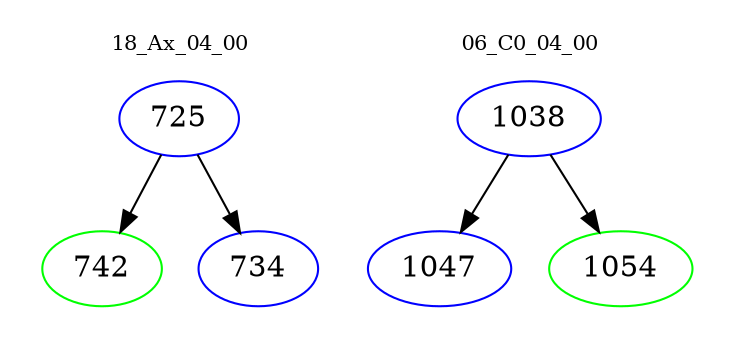 digraph{
subgraph cluster_0 {
color = white
label = "18_Ax_04_00";
fontsize=10;
T0_725 [label="725", color="blue"]
T0_725 -> T0_742 [color="black"]
T0_742 [label="742", color="green"]
T0_725 -> T0_734 [color="black"]
T0_734 [label="734", color="blue"]
}
subgraph cluster_1 {
color = white
label = "06_C0_04_00";
fontsize=10;
T1_1038 [label="1038", color="blue"]
T1_1038 -> T1_1047 [color="black"]
T1_1047 [label="1047", color="blue"]
T1_1038 -> T1_1054 [color="black"]
T1_1054 [label="1054", color="green"]
}
}
